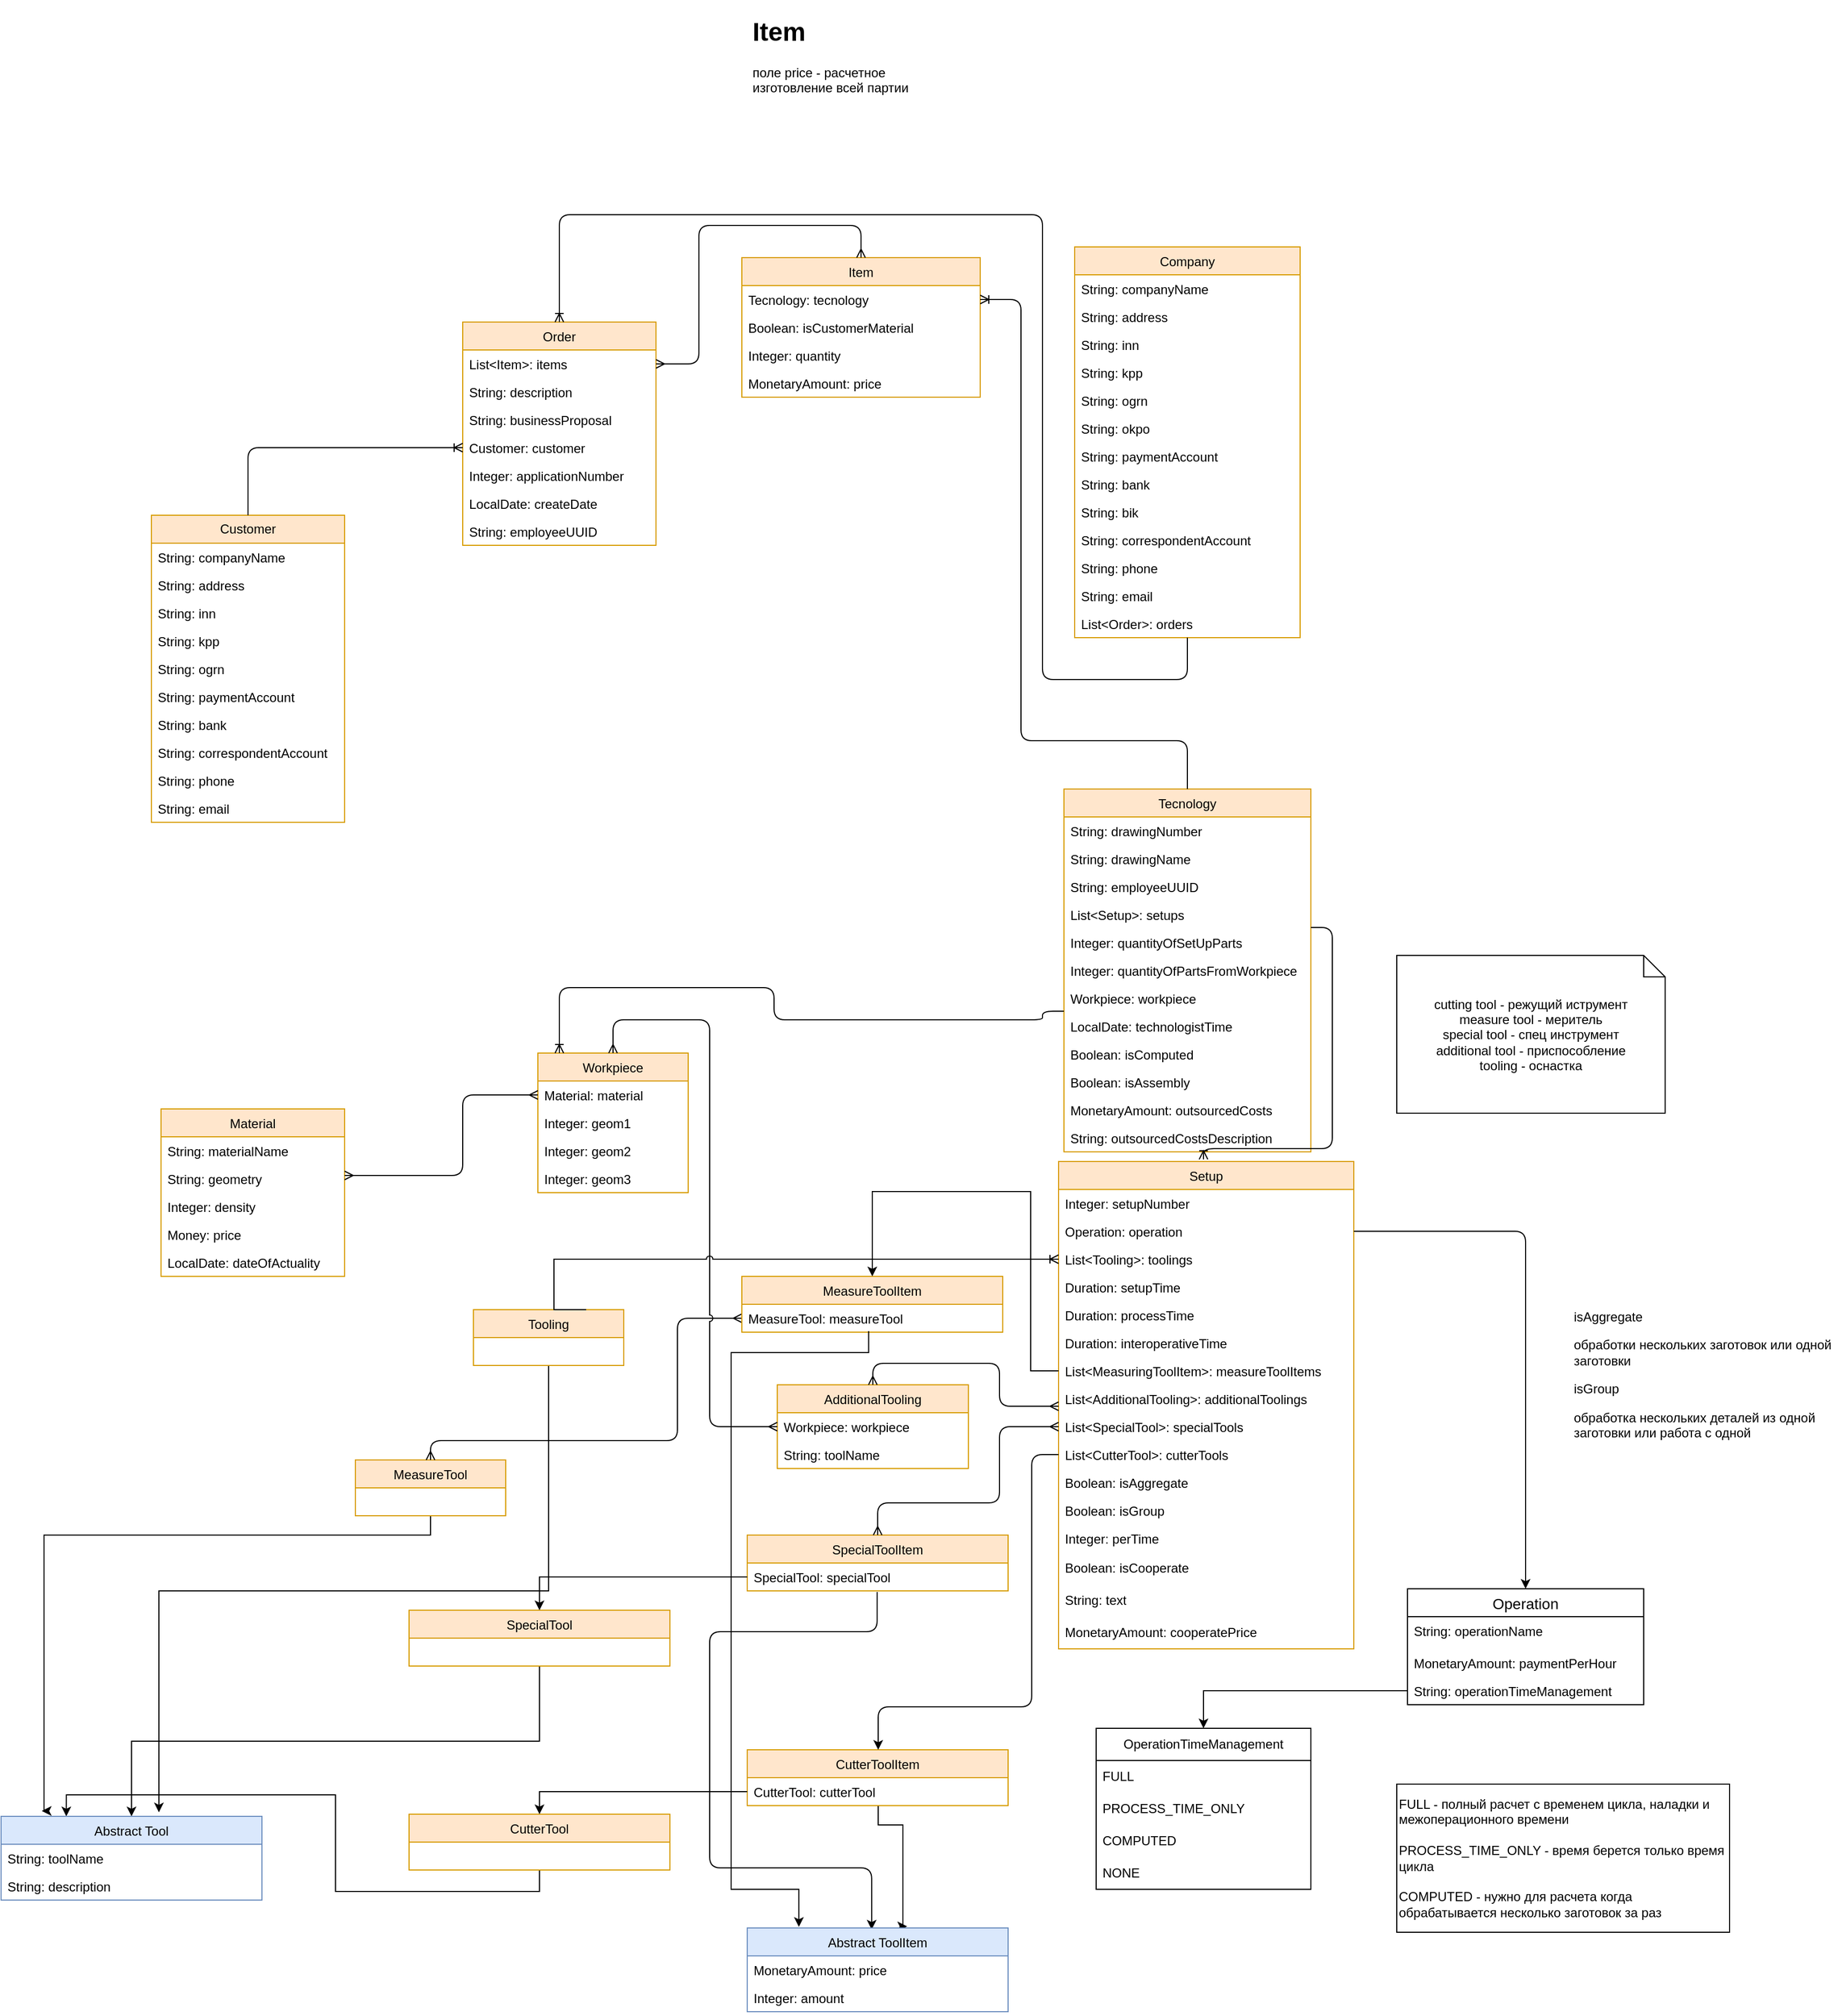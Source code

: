 <mxfile version="21.3.7" type="device">
  <diagram id="e2vLwhPOneZPLbPI2sQy" name="Page-1">
    <mxGraphModel dx="2192" dy="2253" grid="1" gridSize="10" guides="1" tooltips="1" connect="1" arrows="1" fold="1" page="1" pageScale="1" pageWidth="1169" pageHeight="1654" math="0" shadow="0">
      <root>
        <mxCell id="0" />
        <mxCell id="1" parent="0" />
        <mxCell id="n8ERuoMz0wGaSnpFPKBe-1" value="Order" style="swimlane;fontStyle=0;childLayout=stackLayout;horizontal=1;startSize=26;fillColor=#ffe6cc;horizontalStack=0;resizeParent=1;resizeParentMax=0;resizeLast=0;collapsible=1;marginBottom=0;swimlaneLine=1;strokeColor=#d79b00;" parent="1" vertex="1">
          <mxGeometry x="40" y="80" width="180" height="208" as="geometry">
            <mxRectangle x="100" y="100" width="60" height="26" as="alternateBounds" />
          </mxGeometry>
        </mxCell>
        <mxCell id="n8ERuoMz0wGaSnpFPKBe-2" value="List&lt;Item&gt;: items" style="text;strokeColor=none;fillColor=none;align=left;verticalAlign=top;spacingLeft=4;spacingRight=4;overflow=hidden;rotatable=0;points=[[0,0.5],[1,0.5]];portConstraint=eastwest;" parent="n8ERuoMz0wGaSnpFPKBe-1" vertex="1">
          <mxGeometry y="26" width="180" height="26" as="geometry" />
        </mxCell>
        <mxCell id="n8ERuoMz0wGaSnpFPKBe-3" value="String: description" style="text;strokeColor=none;fillColor=none;align=left;verticalAlign=top;spacingLeft=4;spacingRight=4;overflow=hidden;rotatable=0;points=[[0,0.5],[1,0.5]];portConstraint=eastwest;" parent="n8ERuoMz0wGaSnpFPKBe-1" vertex="1">
          <mxGeometry y="52" width="180" height="26" as="geometry" />
        </mxCell>
        <mxCell id="n8ERuoMz0wGaSnpFPKBe-4" value="String: businessProposal" style="text;strokeColor=none;fillColor=none;align=left;verticalAlign=top;spacingLeft=4;spacingRight=4;overflow=hidden;rotatable=0;points=[[0,0.5],[1,0.5]];portConstraint=eastwest;fontColor=#000000;" parent="n8ERuoMz0wGaSnpFPKBe-1" vertex="1">
          <mxGeometry y="78" width="180" height="26" as="geometry" />
        </mxCell>
        <mxCell id="n8ERuoMz0wGaSnpFPKBe-5" value="Customer: customer" style="text;strokeColor=none;fillColor=none;align=left;verticalAlign=top;spacingLeft=4;spacingRight=4;overflow=hidden;rotatable=0;points=[[0,0.5],[1,0.5]];portConstraint=eastwest;fontColor=#000000;" parent="n8ERuoMz0wGaSnpFPKBe-1" vertex="1">
          <mxGeometry y="104" width="180" height="26" as="geometry" />
        </mxCell>
        <mxCell id="n8ERuoMz0wGaSnpFPKBe-11" value="Integer: applicationNumber" style="text;strokeColor=none;fillColor=none;align=left;verticalAlign=top;spacingLeft=4;spacingRight=4;overflow=hidden;rotatable=0;points=[[0,0.5],[1,0.5]];portConstraint=eastwest;fontColor=#000000;" parent="n8ERuoMz0wGaSnpFPKBe-1" vertex="1">
          <mxGeometry y="130" width="180" height="26" as="geometry" />
        </mxCell>
        <mxCell id="qYJSlX8io_cMQXO1sd_D-31" value="LocalDate: createDate" style="text;strokeColor=none;fillColor=none;align=left;verticalAlign=top;spacingLeft=4;spacingRight=4;overflow=hidden;rotatable=0;points=[[0,0.5],[1,0.5]];portConstraint=eastwest;fontColor=#000000;" parent="n8ERuoMz0wGaSnpFPKBe-1" vertex="1">
          <mxGeometry y="156" width="180" height="26" as="geometry" />
        </mxCell>
        <mxCell id="Qwl9Rl1eCYx9EYwhhPpN-28" value="String: employeeUUID" style="text;strokeColor=none;fillColor=none;align=left;verticalAlign=top;spacingLeft=4;spacingRight=4;overflow=hidden;rotatable=0;points=[[0,0.5],[1,0.5]];portConstraint=eastwest;fontColor=#000000;" parent="n8ERuoMz0wGaSnpFPKBe-1" vertex="1">
          <mxGeometry y="182" width="180" height="26" as="geometry" />
        </mxCell>
        <mxCell id="n8ERuoMz0wGaSnpFPKBe-6" value="Item" style="swimlane;fontStyle=0;childLayout=stackLayout;horizontal=1;startSize=26;fillColor=#ffe6cc;horizontalStack=0;resizeParent=1;resizeParentMax=0;resizeLast=0;collapsible=1;marginBottom=0;direction=east;strokeColor=#d79b00;" parent="1" vertex="1">
          <mxGeometry x="300" y="20" width="222" height="130" as="geometry" />
        </mxCell>
        <mxCell id="n8ERuoMz0wGaSnpFPKBe-19" value="Tecnology: tecnology" style="text;strokeColor=none;fillColor=none;align=left;verticalAlign=top;spacingLeft=4;spacingRight=4;overflow=hidden;rotatable=0;points=[[0,0.5],[1,0.5]];portConstraint=eastwest;" parent="n8ERuoMz0wGaSnpFPKBe-6" vertex="1">
          <mxGeometry y="26" width="222" height="26" as="geometry" />
        </mxCell>
        <mxCell id="qYJSlX8io_cMQXO1sd_D-25" value="Boolean: isCustomerMaterial" style="text;strokeColor=none;fillColor=none;align=left;verticalAlign=top;spacingLeft=4;spacingRight=4;overflow=hidden;rotatable=0;points=[[0,0.5],[1,0.5]];portConstraint=eastwest;" parent="n8ERuoMz0wGaSnpFPKBe-6" vertex="1">
          <mxGeometry y="52" width="222" height="26" as="geometry" />
        </mxCell>
        <mxCell id="qYJSlX8io_cMQXO1sd_D-28" value="Integer: quantity" style="text;strokeColor=none;fillColor=none;align=left;verticalAlign=top;spacingLeft=4;spacingRight=4;overflow=hidden;rotatable=0;points=[[0,0.5],[1,0.5]];portConstraint=eastwest;" parent="n8ERuoMz0wGaSnpFPKBe-6" vertex="1">
          <mxGeometry y="78" width="222" height="26" as="geometry" />
        </mxCell>
        <mxCell id="A2TqOeIvu-ZldnTZLAqu-1" value="MonetaryAmount: price" style="text;strokeColor=none;fillColor=none;align=left;verticalAlign=top;spacingLeft=4;spacingRight=4;overflow=hidden;rotatable=0;points=[[0,0.5],[1,0.5]];portConstraint=eastwest;" parent="n8ERuoMz0wGaSnpFPKBe-6" vertex="1">
          <mxGeometry y="104" width="222" height="26" as="geometry" />
        </mxCell>
        <mxCell id="qYJSlX8io_cMQXO1sd_D-9" value="" style="edgeStyle=orthogonalEdgeStyle;fontSize=12;html=1;endArrow=ERmany;startArrow=ERmany;exitX=1;exitY=0.5;exitDx=0;exitDy=0;" parent="1" source="n8ERuoMz0wGaSnpFPKBe-2" target="n8ERuoMz0wGaSnpFPKBe-6" edge="1">
          <mxGeometry width="100" height="100" relative="1" as="geometry">
            <mxPoint x="310" y="280" as="sourcePoint" />
            <mxPoint x="200" y="520" as="targetPoint" />
            <Array as="points">
              <mxPoint x="260" y="119" />
              <mxPoint x="260" y="-10" />
              <mxPoint x="411" y="-10" />
            </Array>
          </mxGeometry>
        </mxCell>
        <mxCell id="qYJSlX8io_cMQXO1sd_D-10" value="Tecnology" style="swimlane;fontStyle=0;childLayout=stackLayout;horizontal=1;startSize=26;fillColor=#ffe6cc;horizontalStack=0;resizeParent=1;resizeParentMax=0;resizeLast=0;collapsible=1;marginBottom=0;fontSize=12;glass=0;comic=0;strokeColor=#d79b00;" parent="1" vertex="1">
          <mxGeometry x="600" y="515" width="230" height="338" as="geometry" />
        </mxCell>
        <mxCell id="qYJSlX8io_cMQXO1sd_D-14" value="String: drawingNumber" style="text;strokeColor=none;fillColor=none;align=left;verticalAlign=top;spacingLeft=4;spacingRight=4;overflow=hidden;rotatable=0;points=[[0,0.5],[1,0.5]];portConstraint=eastwest;" parent="qYJSlX8io_cMQXO1sd_D-10" vertex="1">
          <mxGeometry y="26" width="230" height="26" as="geometry" />
        </mxCell>
        <mxCell id="qYJSlX8io_cMQXO1sd_D-15" value="String: drawingName" style="text;strokeColor=none;fillColor=none;align=left;verticalAlign=top;spacingLeft=4;spacingRight=4;overflow=hidden;rotatable=0;points=[[0,0.5],[1,0.5]];portConstraint=eastwest;" parent="qYJSlX8io_cMQXO1sd_D-10" vertex="1">
          <mxGeometry y="52" width="230" height="26" as="geometry" />
        </mxCell>
        <mxCell id="qYJSlX8io_cMQXO1sd_D-24" value="String: employeeUUID" style="text;strokeColor=none;fillColor=none;align=left;verticalAlign=top;spacingLeft=4;spacingRight=4;overflow=hidden;rotatable=0;points=[[0,0.5],[1,0.5]];portConstraint=eastwest;" parent="qYJSlX8io_cMQXO1sd_D-10" vertex="1">
          <mxGeometry y="78" width="230" height="26" as="geometry" />
        </mxCell>
        <mxCell id="qYJSlX8io_cMQXO1sd_D-21" value="List&lt;Setup&gt;: setups" style="text;strokeColor=none;fillColor=none;align=left;verticalAlign=top;spacingLeft=4;spacingRight=4;overflow=hidden;rotatable=0;points=[[0,0.5],[1,0.5]];portConstraint=eastwest;" parent="qYJSlX8io_cMQXO1sd_D-10" vertex="1">
          <mxGeometry y="104" width="230" height="26" as="geometry" />
        </mxCell>
        <mxCell id="qYJSlX8io_cMQXO1sd_D-19" value="Integer: quantityOfSetUpParts" style="text;strokeColor=none;fillColor=none;align=left;verticalAlign=top;spacingLeft=4;spacingRight=4;overflow=hidden;rotatable=0;points=[[0,0.5],[1,0.5]];portConstraint=eastwest;" parent="qYJSlX8io_cMQXO1sd_D-10" vertex="1">
          <mxGeometry y="130" width="230" height="26" as="geometry" />
        </mxCell>
        <mxCell id="qYJSlX8io_cMQXO1sd_D-18" value="Integer: quantityOfPartsFromWorkpiece" style="text;strokeColor=none;fillColor=none;align=left;verticalAlign=top;spacingLeft=4;spacingRight=4;overflow=hidden;rotatable=0;points=[[0,0.5],[1,0.5]];portConstraint=eastwest;" parent="qYJSlX8io_cMQXO1sd_D-10" vertex="1">
          <mxGeometry y="156" width="230" height="26" as="geometry" />
        </mxCell>
        <mxCell id="qYJSlX8io_cMQXO1sd_D-17" value="Workpiece: workpiece" style="text;strokeColor=none;fillColor=none;align=left;verticalAlign=top;spacingLeft=4;spacingRight=4;overflow=hidden;rotatable=0;points=[[0,0.5],[1,0.5]];portConstraint=eastwest;" parent="qYJSlX8io_cMQXO1sd_D-10" vertex="1">
          <mxGeometry y="182" width="230" height="26" as="geometry" />
        </mxCell>
        <mxCell id="qYJSlX8io_cMQXO1sd_D-33" value="LocalDate: technologistTime" style="text;strokeColor=none;fillColor=none;align=left;verticalAlign=top;spacingLeft=4;spacingRight=4;overflow=hidden;rotatable=0;points=[[0,0.5],[1,0.5]];portConstraint=eastwest;" parent="qYJSlX8io_cMQXO1sd_D-10" vertex="1">
          <mxGeometry y="208" width="230" height="26" as="geometry" />
        </mxCell>
        <mxCell id="qWoinmzPVpNmCgeFVtjN-1" value="Boolean: isComputed" style="text;strokeColor=none;fillColor=none;align=left;verticalAlign=top;spacingLeft=4;spacingRight=4;overflow=hidden;rotatable=0;points=[[0,0.5],[1,0.5]];portConstraint=eastwest;" parent="qYJSlX8io_cMQXO1sd_D-10" vertex="1">
          <mxGeometry y="234" width="230" height="26" as="geometry" />
        </mxCell>
        <mxCell id="FjufhIgWww8iVp_hqp3o-1" value="Boolean: isAssembly" style="text;strokeColor=none;fillColor=none;align=left;verticalAlign=top;spacingLeft=4;spacingRight=4;overflow=hidden;rotatable=0;points=[[0,0.5],[1,0.5]];portConstraint=eastwest;" parent="qYJSlX8io_cMQXO1sd_D-10" vertex="1">
          <mxGeometry y="260" width="230" height="26" as="geometry" />
        </mxCell>
        <mxCell id="wtHDnz44RwGC-yXAUGhy-4" value="MonetaryAmount: outsourcedCosts" style="text;strokeColor=none;fillColor=none;align=left;verticalAlign=top;spacingLeft=4;spacingRight=4;overflow=hidden;rotatable=0;points=[[0,0.5],[1,0.5]];portConstraint=eastwest;" parent="qYJSlX8io_cMQXO1sd_D-10" vertex="1">
          <mxGeometry y="286" width="230" height="26" as="geometry" />
        </mxCell>
        <mxCell id="wtHDnz44RwGC-yXAUGhy-5" value="String: outsourcedCostsDescription" style="text;strokeColor=none;fillColor=none;align=left;verticalAlign=top;spacingLeft=4;spacingRight=4;overflow=hidden;rotatable=0;points=[[0,0.5],[1,0.5]];portConstraint=eastwest;" parent="qYJSlX8io_cMQXO1sd_D-10" vertex="1">
          <mxGeometry y="312" width="230" height="26" as="geometry" />
        </mxCell>
        <mxCell id="qYJSlX8io_cMQXO1sd_D-26" value="" style="edgeStyle=orthogonalEdgeStyle;fontSize=12;html=1;endArrow=ERoneToMany;jumpStyle=arc;exitX=0.5;exitY=0;exitDx=0;exitDy=0;" parent="1" source="qYJSlX8io_cMQXO1sd_D-10" target="n8ERuoMz0wGaSnpFPKBe-19" edge="1">
          <mxGeometry width="100" height="100" relative="1" as="geometry">
            <mxPoint x="590" y="100" as="sourcePoint" />
            <mxPoint x="550" y="280" as="targetPoint" />
            <Array as="points">
              <mxPoint x="715" y="470" />
              <mxPoint x="560" y="470" />
              <mxPoint x="560" y="59" />
            </Array>
          </mxGeometry>
        </mxCell>
        <mxCell id="qYJSlX8io_cMQXO1sd_D-38" value="Material" style="swimlane;fontStyle=0;childLayout=stackLayout;horizontal=1;startSize=26;fillColor=#ffe6cc;horizontalStack=0;resizeParent=1;resizeParentMax=0;resizeLast=0;collapsible=1;marginBottom=0;fontSize=12;strokeColor=#d79b00;" parent="1" vertex="1">
          <mxGeometry x="-241" y="813" width="171" height="156" as="geometry" />
        </mxCell>
        <mxCell id="qYJSlX8io_cMQXO1sd_D-39" value="String: materialName" style="text;strokeColor=none;fillColor=none;align=left;verticalAlign=top;spacingLeft=4;spacingRight=4;overflow=hidden;rotatable=0;points=[[0,0.5],[1,0.5]];portConstraint=eastwest;" parent="qYJSlX8io_cMQXO1sd_D-38" vertex="1">
          <mxGeometry y="26" width="171" height="26" as="geometry" />
        </mxCell>
        <mxCell id="A2TqOeIvu-ZldnTZLAqu-5" value="String: geometry" style="text;strokeColor=none;fillColor=none;align=left;verticalAlign=top;spacingLeft=4;spacingRight=4;overflow=hidden;rotatable=0;points=[[0,0.5],[1,0.5]];portConstraint=eastwest;" parent="qYJSlX8io_cMQXO1sd_D-38" vertex="1">
          <mxGeometry y="52" width="171" height="26" as="geometry" />
        </mxCell>
        <mxCell id="qYJSlX8io_cMQXO1sd_D-40" value="Integer: density" style="text;strokeColor=none;fillColor=none;align=left;verticalAlign=top;spacingLeft=4;spacingRight=4;overflow=hidden;rotatable=0;points=[[0,0.5],[1,0.5]];portConstraint=eastwest;" parent="qYJSlX8io_cMQXO1sd_D-38" vertex="1">
          <mxGeometry y="78" width="171" height="26" as="geometry" />
        </mxCell>
        <mxCell id="qYJSlX8io_cMQXO1sd_D-41" value="Money: price" style="text;strokeColor=none;fillColor=none;align=left;verticalAlign=top;spacingLeft=4;spacingRight=4;overflow=hidden;rotatable=0;points=[[0,0.5],[1,0.5]];portConstraint=eastwest;" parent="qYJSlX8io_cMQXO1sd_D-38" vertex="1">
          <mxGeometry y="104" width="171" height="26" as="geometry" />
        </mxCell>
        <mxCell id="qYJSlX8io_cMQXO1sd_D-43" value="LocalDate: dateOfActuality" style="text;strokeColor=none;fillColor=none;align=left;verticalAlign=top;spacingLeft=4;spacingRight=4;overflow=hidden;rotatable=0;points=[[0,0.5],[1,0.5]];portConstraint=eastwest;" parent="qYJSlX8io_cMQXO1sd_D-38" vertex="1">
          <mxGeometry y="130" width="171" height="26" as="geometry" />
        </mxCell>
        <mxCell id="qYJSlX8io_cMQXO1sd_D-63" value="Company" style="swimlane;fontStyle=0;childLayout=stackLayout;horizontal=1;startSize=26;fillColor=#ffe6cc;horizontalStack=0;resizeParent=1;resizeParentMax=0;resizeLast=0;collapsible=1;marginBottom=0;fontSize=12;strokeColor=#d79b00;" parent="1" vertex="1">
          <mxGeometry x="610" y="10" width="210" height="364" as="geometry" />
        </mxCell>
        <mxCell id="qYJSlX8io_cMQXO1sd_D-64" value="String: companyName" style="text;strokeColor=none;fillColor=none;align=left;verticalAlign=top;spacingLeft=4;spacingRight=4;overflow=hidden;rotatable=0;points=[[0,0.5],[1,0.5]];portConstraint=eastwest;" parent="qYJSlX8io_cMQXO1sd_D-63" vertex="1">
          <mxGeometry y="26" width="210" height="26" as="geometry" />
        </mxCell>
        <mxCell id="qYJSlX8io_cMQXO1sd_D-65" value="String: address" style="text;strokeColor=none;fillColor=none;align=left;verticalAlign=top;spacingLeft=4;spacingRight=4;overflow=hidden;rotatable=0;points=[[0,0.5],[1,0.5]];portConstraint=eastwest;" parent="qYJSlX8io_cMQXO1sd_D-63" vertex="1">
          <mxGeometry y="52" width="210" height="26" as="geometry" />
        </mxCell>
        <mxCell id="qYJSlX8io_cMQXO1sd_D-66" value="String: inn" style="text;strokeColor=none;fillColor=none;align=left;verticalAlign=top;spacingLeft=4;spacingRight=4;overflow=hidden;rotatable=0;points=[[0,0.5],[1,0.5]];portConstraint=eastwest;" parent="qYJSlX8io_cMQXO1sd_D-63" vertex="1">
          <mxGeometry y="78" width="210" height="26" as="geometry" />
        </mxCell>
        <mxCell id="qYJSlX8io_cMQXO1sd_D-67" value="String: kpp" style="text;strokeColor=none;fillColor=none;align=left;verticalAlign=top;spacingLeft=4;spacingRight=4;overflow=hidden;rotatable=0;points=[[0,0.5],[1,0.5]];portConstraint=eastwest;" parent="qYJSlX8io_cMQXO1sd_D-63" vertex="1">
          <mxGeometry y="104" width="210" height="26" as="geometry" />
        </mxCell>
        <mxCell id="qYJSlX8io_cMQXO1sd_D-68" value="String: ogrn" style="text;strokeColor=none;fillColor=none;align=left;verticalAlign=top;spacingLeft=4;spacingRight=4;overflow=hidden;rotatable=0;points=[[0,0.5],[1,0.5]];portConstraint=eastwest;" parent="qYJSlX8io_cMQXO1sd_D-63" vertex="1">
          <mxGeometry y="130" width="210" height="26" as="geometry" />
        </mxCell>
        <mxCell id="qYJSlX8io_cMQXO1sd_D-69" value="String: okpo" style="text;strokeColor=none;fillColor=none;align=left;verticalAlign=top;spacingLeft=4;spacingRight=4;overflow=hidden;rotatable=0;points=[[0,0.5],[1,0.5]];portConstraint=eastwest;" parent="qYJSlX8io_cMQXO1sd_D-63" vertex="1">
          <mxGeometry y="156" width="210" height="26" as="geometry" />
        </mxCell>
        <mxCell id="qYJSlX8io_cMQXO1sd_D-70" value="String: paymentAccount" style="text;strokeColor=none;fillColor=none;align=left;verticalAlign=top;spacingLeft=4;spacingRight=4;overflow=hidden;rotatable=0;points=[[0,0.5],[1,0.5]];portConstraint=eastwest;" parent="qYJSlX8io_cMQXO1sd_D-63" vertex="1">
          <mxGeometry y="182" width="210" height="26" as="geometry" />
        </mxCell>
        <mxCell id="qYJSlX8io_cMQXO1sd_D-71" value="String: bank" style="text;strokeColor=none;fillColor=none;align=left;verticalAlign=top;spacingLeft=4;spacingRight=4;overflow=hidden;rotatable=0;points=[[0,0.5],[1,0.5]];portConstraint=eastwest;" parent="qYJSlX8io_cMQXO1sd_D-63" vertex="1">
          <mxGeometry y="208" width="210" height="26" as="geometry" />
        </mxCell>
        <mxCell id="qYJSlX8io_cMQXO1sd_D-72" value="String: bik" style="text;strokeColor=none;fillColor=none;align=left;verticalAlign=top;spacingLeft=4;spacingRight=4;overflow=hidden;rotatable=0;points=[[0,0.5],[1,0.5]];portConstraint=eastwest;" parent="qYJSlX8io_cMQXO1sd_D-63" vertex="1">
          <mxGeometry y="234" width="210" height="26" as="geometry" />
        </mxCell>
        <mxCell id="qYJSlX8io_cMQXO1sd_D-73" value="String: correspondentAccount" style="text;strokeColor=none;fillColor=none;align=left;verticalAlign=top;spacingLeft=4;spacingRight=4;overflow=hidden;rotatable=0;points=[[0,0.5],[1,0.5]];portConstraint=eastwest;" parent="qYJSlX8io_cMQXO1sd_D-63" vertex="1">
          <mxGeometry y="260" width="210" height="26" as="geometry" />
        </mxCell>
        <mxCell id="qYJSlX8io_cMQXO1sd_D-74" value="String: phone" style="text;strokeColor=none;fillColor=none;align=left;verticalAlign=top;spacingLeft=4;spacingRight=4;overflow=hidden;rotatable=0;points=[[0,0.5],[1,0.5]];portConstraint=eastwest;" parent="qYJSlX8io_cMQXO1sd_D-63" vertex="1">
          <mxGeometry y="286" width="210" height="26" as="geometry" />
        </mxCell>
        <mxCell id="qYJSlX8io_cMQXO1sd_D-82" value="String: email" style="text;strokeColor=none;fillColor=none;align=left;verticalAlign=top;spacingLeft=4;spacingRight=4;overflow=hidden;rotatable=0;points=[[0,0.5],[1,0.5]];portConstraint=eastwest;" parent="qYJSlX8io_cMQXO1sd_D-63" vertex="1">
          <mxGeometry y="312" width="210" height="26" as="geometry" />
        </mxCell>
        <mxCell id="qYJSlX8io_cMQXO1sd_D-138" value="List&lt;Order&gt;: orders" style="text;strokeColor=none;fillColor=none;align=left;verticalAlign=top;spacingLeft=4;spacingRight=4;overflow=hidden;rotatable=0;points=[[0,0.5],[1,0.5]];portConstraint=eastwest;" parent="qYJSlX8io_cMQXO1sd_D-63" vertex="1">
          <mxGeometry y="338" width="210" height="26" as="geometry" />
        </mxCell>
        <mxCell id="BOuqgZr_z7fS6o_7KTZy-50" style="edgeStyle=orthogonalEdgeStyle;rounded=0;orthogonalLoop=1;jettySize=auto;html=1;exitX=0.5;exitY=1;exitDx=0;exitDy=0;entryX=0.156;entryY=-0.064;entryDx=0;entryDy=0;entryPerimeter=0;" parent="1" source="qYJSlX8io_cMQXO1sd_D-90" target="BOuqgZr_z7fS6o_7KTZy-43" edge="1">
          <mxGeometry relative="1" as="geometry">
            <Array as="points">
              <mxPoint x="10" y="1210" />
              <mxPoint x="-350" y="1210" />
              <mxPoint x="-350" y="1467" />
            </Array>
            <mxPoint x="-350" y="1460" as="targetPoint" />
          </mxGeometry>
        </mxCell>
        <mxCell id="qYJSlX8io_cMQXO1sd_D-90" value="MeasureTool" style="swimlane;fontStyle=0;childLayout=stackLayout;horizontal=1;startSize=26;fillColor=#ffe6cc;horizontalStack=0;resizeParent=1;resizeParentMax=0;resizeLast=0;collapsible=1;marginBottom=0;fontSize=12;strokeColor=#d79b00;" parent="1" vertex="1">
          <mxGeometry x="-60" y="1140" width="140" height="52" as="geometry" />
        </mxCell>
        <mxCell id="qYJSlX8io_cMQXO1sd_D-94" value="" style="edgeStyle=orthogonalEdgeStyle;fontSize=12;html=1;endArrow=ERmany;startArrow=ERmany;shadow=0;strokeColor=#000000;exitX=0;exitY=0.5;exitDx=0;exitDy=0;" parent="1" source="coReMkkjIKxA5VjJ0p5c-2" target="qYJSlX8io_cMQXO1sd_D-90" edge="1">
          <mxGeometry width="100" height="100" relative="1" as="geometry">
            <mxPoint x="220" y="930" as="sourcePoint" />
            <mxPoint x="160" y="1010" as="targetPoint" />
            <Array as="points">
              <mxPoint x="240" y="1008" />
              <mxPoint x="240" y="1122" />
              <mxPoint x="10" y="1122" />
            </Array>
          </mxGeometry>
        </mxCell>
        <mxCell id="qYJSlX8io_cMQXO1sd_D-103" value="Workpiece" style="swimlane;fontStyle=0;childLayout=stackLayout;horizontal=1;startSize=26;fillColor=#ffe6cc;horizontalStack=0;resizeParent=1;resizeParentMax=0;resizeLast=0;collapsible=1;marginBottom=0;fontSize=12;strokeColor=#d79b00;" parent="1" vertex="1">
          <mxGeometry x="110" y="761" width="140" height="130" as="geometry" />
        </mxCell>
        <mxCell id="qYJSlX8io_cMQXO1sd_D-104" value="Material: material" style="text;strokeColor=none;fillColor=none;align=left;verticalAlign=top;spacingLeft=4;spacingRight=4;overflow=hidden;rotatable=0;points=[[0,0.5],[1,0.5]];portConstraint=eastwest;" parent="qYJSlX8io_cMQXO1sd_D-103" vertex="1">
          <mxGeometry y="26" width="140" height="26" as="geometry" />
        </mxCell>
        <mxCell id="qYJSlX8io_cMQXO1sd_D-106" value="Integer: geom1" style="text;strokeColor=none;fillColor=none;align=left;verticalAlign=top;spacingLeft=4;spacingRight=4;overflow=hidden;rotatable=0;points=[[0,0.5],[1,0.5]];portConstraint=eastwest;" parent="qYJSlX8io_cMQXO1sd_D-103" vertex="1">
          <mxGeometry y="52" width="140" height="26" as="geometry" />
        </mxCell>
        <mxCell id="qYJSlX8io_cMQXO1sd_D-110" value="Integer: geom2&#xa;" style="text;strokeColor=none;fillColor=none;align=left;verticalAlign=top;spacingLeft=4;spacingRight=4;overflow=hidden;rotatable=0;points=[[0,0.5],[1,0.5]];portConstraint=eastwest;" parent="qYJSlX8io_cMQXO1sd_D-103" vertex="1">
          <mxGeometry y="78" width="140" height="26" as="geometry" />
        </mxCell>
        <mxCell id="qYJSlX8io_cMQXO1sd_D-111" value="Integer: geom3" style="text;strokeColor=none;fillColor=none;align=left;verticalAlign=top;spacingLeft=4;spacingRight=4;overflow=hidden;rotatable=0;points=[[0,0.5],[1,0.5]];portConstraint=eastwest;" parent="qYJSlX8io_cMQXO1sd_D-103" vertex="1">
          <mxGeometry y="104" width="140" height="26" as="geometry" />
        </mxCell>
        <mxCell id="qYJSlX8io_cMQXO1sd_D-107" value="" style="edgeStyle=orthogonalEdgeStyle;fontSize=12;html=1;endArrow=ERmany;startArrow=ERmany;shadow=0;strokeColor=#000000;jumpStyle=arc;" parent="1" source="qYJSlX8io_cMQXO1sd_D-104" target="qYJSlX8io_cMQXO1sd_D-38" edge="1">
          <mxGeometry width="100" height="100" relative="1" as="geometry">
            <mxPoint x="220" y="840" as="sourcePoint" />
            <mxPoint x="320" y="740" as="targetPoint" />
            <Array as="points">
              <mxPoint x="40" y="800" />
              <mxPoint x="40" y="875" />
            </Array>
          </mxGeometry>
        </mxCell>
        <mxCell id="qYJSlX8io_cMQXO1sd_D-112" value="Setup" style="swimlane;fontStyle=0;childLayout=stackLayout;horizontal=1;startSize=26;fillColor=#ffe6cc;horizontalStack=0;resizeParent=1;resizeParentMax=0;resizeLast=0;collapsible=1;marginBottom=0;fontSize=12;strokeColor=#d79b00;" parent="1" vertex="1">
          <mxGeometry x="595" y="862" width="275" height="454" as="geometry" />
        </mxCell>
        <mxCell id="qYJSlX8io_cMQXO1sd_D-120" value="Integer: setupNumber" style="text;strokeColor=none;fillColor=none;align=left;verticalAlign=top;spacingLeft=4;spacingRight=4;overflow=hidden;rotatable=0;points=[[0,0.5],[1,0.5]];portConstraint=eastwest;glass=0;" parent="qYJSlX8io_cMQXO1sd_D-112" vertex="1">
          <mxGeometry y="26" width="275" height="26" as="geometry" />
        </mxCell>
        <mxCell id="A2TqOeIvu-ZldnTZLAqu-18" value="Operation: operation" style="text;strokeColor=none;fillColor=none;align=left;verticalAlign=top;spacingLeft=4;spacingRight=4;overflow=hidden;rotatable=0;points=[[0,0.5],[1,0.5]];portConstraint=eastwest;" parent="qYJSlX8io_cMQXO1sd_D-112" vertex="1">
          <mxGeometry y="52" width="275" height="26" as="geometry" />
        </mxCell>
        <mxCell id="qYJSlX8io_cMQXO1sd_D-114" value="List&lt;Tooling&gt;: toolings" style="text;strokeColor=none;fillColor=none;align=left;verticalAlign=top;spacingLeft=4;spacingRight=4;overflow=hidden;rotatable=0;points=[[0,0.5],[1,0.5]];portConstraint=eastwest;" parent="qYJSlX8io_cMQXO1sd_D-112" vertex="1">
          <mxGeometry y="78" width="275" height="26" as="geometry" />
        </mxCell>
        <mxCell id="qYJSlX8io_cMQXO1sd_D-115" value="Duration: setupTime" style="text;strokeColor=none;fillColor=none;align=left;verticalAlign=top;spacingLeft=4;spacingRight=4;overflow=hidden;rotatable=0;points=[[0,0.5],[1,0.5]];portConstraint=eastwest;" parent="qYJSlX8io_cMQXO1sd_D-112" vertex="1">
          <mxGeometry y="104" width="275" height="26" as="geometry" />
        </mxCell>
        <mxCell id="qYJSlX8io_cMQXO1sd_D-117" value="Duration: processTime" style="text;strokeColor=none;fillColor=none;align=left;verticalAlign=top;spacingLeft=4;spacingRight=4;overflow=hidden;rotatable=0;points=[[0,0.5],[1,0.5]];portConstraint=eastwest;" parent="qYJSlX8io_cMQXO1sd_D-112" vertex="1">
          <mxGeometry y="130" width="275" height="26" as="geometry" />
        </mxCell>
        <mxCell id="qYJSlX8io_cMQXO1sd_D-118" value="Duration: interoperativeTime" style="text;strokeColor=none;fillColor=none;align=left;verticalAlign=top;spacingLeft=4;spacingRight=4;overflow=hidden;rotatable=0;points=[[0,0.5],[1,0.5]];portConstraint=eastwest;" parent="qYJSlX8io_cMQXO1sd_D-112" vertex="1">
          <mxGeometry y="156" width="275" height="26" as="geometry" />
        </mxCell>
        <mxCell id="qYJSlX8io_cMQXO1sd_D-22" value="List&lt;MeasuringToolItem&gt;: measureToolItems" style="text;strokeColor=none;fillColor=none;align=left;verticalAlign=top;spacingLeft=4;spacingRight=4;overflow=hidden;rotatable=0;points=[[0,0.5],[1,0.5]];portConstraint=eastwest;glass=0;" parent="qYJSlX8io_cMQXO1sd_D-112" vertex="1">
          <mxGeometry y="182" width="275" height="26" as="geometry" />
        </mxCell>
        <mxCell id="qYJSlX8io_cMQXO1sd_D-121" value="List&lt;AdditionalTooling&gt;: additionalToolings" style="text;strokeColor=none;fillColor=none;align=left;verticalAlign=top;spacingLeft=4;spacingRight=4;overflow=hidden;rotatable=0;points=[[0,0.5],[1,0.5]];portConstraint=eastwest;" parent="qYJSlX8io_cMQXO1sd_D-112" vertex="1">
          <mxGeometry y="208" width="275" height="26" as="geometry" />
        </mxCell>
        <mxCell id="qYJSlX8io_cMQXO1sd_D-122" value="List&lt;SpecialTool&gt;: specialTools" style="text;strokeColor=none;fillColor=none;align=left;verticalAlign=top;spacingLeft=4;spacingRight=4;overflow=hidden;rotatable=0;points=[[0,0.5],[1,0.5]];portConstraint=eastwest;" parent="qYJSlX8io_cMQXO1sd_D-112" vertex="1">
          <mxGeometry y="234" width="275" height="26" as="geometry" />
        </mxCell>
        <mxCell id="BOuqgZr_z7fS6o_7KTZy-26" value="List&lt;CutterTool&gt;: cutterTools" style="text;strokeColor=none;fillColor=none;align=left;verticalAlign=top;spacingLeft=4;spacingRight=4;overflow=hidden;rotatable=0;points=[[0,0.5],[1,0.5]];portConstraint=eastwest;" parent="qYJSlX8io_cMQXO1sd_D-112" vertex="1">
          <mxGeometry y="260" width="275" height="26" as="geometry" />
        </mxCell>
        <mxCell id="BOuqgZr_z7fS6o_7KTZy-7" value="Boolean: isAggregate" style="text;strokeColor=none;fillColor=none;align=left;verticalAlign=top;spacingLeft=4;spacingRight=4;overflow=hidden;rotatable=0;points=[[0,0.5],[1,0.5]];portConstraint=eastwest;" parent="qYJSlX8io_cMQXO1sd_D-112" vertex="1">
          <mxGeometry y="286" width="275" height="26" as="geometry" />
        </mxCell>
        <mxCell id="coReMkkjIKxA5VjJ0p5c-5" value="Boolean: isGroup" style="text;strokeColor=none;fillColor=none;align=left;verticalAlign=top;spacingLeft=4;spacingRight=4;overflow=hidden;rotatable=0;points=[[0,0.5],[1,0.5]];portConstraint=eastwest;" parent="qYJSlX8io_cMQXO1sd_D-112" vertex="1">
          <mxGeometry y="312" width="275" height="26" as="geometry" />
        </mxCell>
        <mxCell id="BOuqgZr_z7fS6o_7KTZy-8" value="Integer: perTime" style="text;strokeColor=none;fillColor=none;align=left;verticalAlign=top;spacingLeft=4;spacingRight=4;overflow=hidden;rotatable=0;points=[[0,0.5],[1,0.5]];portConstraint=eastwest;" parent="qYJSlX8io_cMQXO1sd_D-112" vertex="1">
          <mxGeometry y="338" width="275" height="26" as="geometry" />
        </mxCell>
        <mxCell id="BOuqgZr_z7fS6o_7KTZy-2" value="Boolean: isCooperate" style="text;strokeColor=none;fillColor=none;align=left;verticalAlign=middle;spacingLeft=4;spacingRight=4;overflow=hidden;points=[[0,0.5],[1,0.5]];portConstraint=eastwest;rotatable=0;whiteSpace=wrap;html=1;" parent="qYJSlX8io_cMQXO1sd_D-112" vertex="1">
          <mxGeometry y="364" width="275" height="30" as="geometry" />
        </mxCell>
        <mxCell id="coReMkkjIKxA5VjJ0p5c-7" value="String: text" style="text;strokeColor=none;fillColor=none;align=left;verticalAlign=middle;spacingLeft=4;spacingRight=4;overflow=hidden;points=[[0,0.5],[1,0.5]];portConstraint=eastwest;rotatable=0;whiteSpace=wrap;html=1;" parent="qYJSlX8io_cMQXO1sd_D-112" vertex="1">
          <mxGeometry y="394" width="275" height="30" as="geometry" />
        </mxCell>
        <mxCell id="41Z90kiPqmUB-0QVPPaH-1" value="MonetaryAmount: cooperatePrice" style="text;strokeColor=none;fillColor=none;align=left;verticalAlign=middle;spacingLeft=4;spacingRight=4;overflow=hidden;points=[[0,0.5],[1,0.5]];portConstraint=eastwest;rotatable=0;whiteSpace=wrap;html=1;" parent="qYJSlX8io_cMQXO1sd_D-112" vertex="1">
          <mxGeometry y="424" width="275" height="30" as="geometry" />
        </mxCell>
        <mxCell id="qYJSlX8io_cMQXO1sd_D-116" value="" style="edgeStyle=orthogonalEdgeStyle;fontSize=12;html=1;endArrow=ERoneToMany;shadow=0;strokeColor=#000000;jumpStyle=arc;" parent="1" source="qYJSlX8io_cMQXO1sd_D-17" target="qYJSlX8io_cMQXO1sd_D-103" edge="1">
          <mxGeometry width="100" height="100" relative="1" as="geometry">
            <mxPoint x="10" y="1110" as="sourcePoint" />
            <mxPoint x="110" y="1010" as="targetPoint" />
            <Array as="points">
              <mxPoint x="580" y="722" />
              <mxPoint x="580" y="730" />
              <mxPoint x="330" y="730" />
              <mxPoint x="330" y="700" />
              <mxPoint x="130" y="700" />
            </Array>
          </mxGeometry>
        </mxCell>
        <mxCell id="qYJSlX8io_cMQXO1sd_D-119" value="" style="edgeStyle=orthogonalEdgeStyle;fontSize=12;html=1;endArrow=ERoneToMany;shadow=0;strokeColor=#000000;" parent="1" source="qYJSlX8io_cMQXO1sd_D-21" edge="1">
          <mxGeometry width="100" height="100" relative="1" as="geometry">
            <mxPoint x="10" y="1140" as="sourcePoint" />
            <mxPoint x="730" y="860" as="targetPoint" />
            <Array as="points">
              <mxPoint x="850" y="644" />
              <mxPoint x="850" y="850" />
              <mxPoint x="730" y="850" />
            </Array>
          </mxGeometry>
        </mxCell>
        <mxCell id="qYJSlX8io_cMQXO1sd_D-123" value="AdditionalTooling" style="swimlane;fontStyle=0;childLayout=stackLayout;horizontal=1;startSize=26;fillColor=#ffe6cc;horizontalStack=0;resizeParent=1;resizeParentMax=0;resizeLast=0;collapsible=1;marginBottom=0;fontSize=12;strokeColor=#d79b00;" parent="1" vertex="1">
          <mxGeometry x="333" y="1070" width="178" height="78" as="geometry" />
        </mxCell>
        <mxCell id="qYJSlX8io_cMQXO1sd_D-124" value="Workpiece: workpiece" style="text;strokeColor=none;fillColor=none;align=left;verticalAlign=top;spacingLeft=4;spacingRight=4;overflow=hidden;rotatable=0;points=[[0,0.5],[1,0.5]];portConstraint=eastwest;" parent="qYJSlX8io_cMQXO1sd_D-123" vertex="1">
          <mxGeometry y="26" width="178" height="26" as="geometry" />
        </mxCell>
        <mxCell id="-cLyYRSaxIGc8Vdrkl38-6" value="String: toolName" style="text;strokeColor=none;fillColor=none;align=left;verticalAlign=top;spacingLeft=4;spacingRight=4;overflow=hidden;rotatable=0;points=[[0,0.5],[1,0.5]];portConstraint=eastwest;" parent="qYJSlX8io_cMQXO1sd_D-123" vertex="1">
          <mxGeometry y="52" width="178" height="26" as="geometry" />
        </mxCell>
        <mxCell id="qYJSlX8io_cMQXO1sd_D-129" value="" style="edgeStyle=orthogonalEdgeStyle;fontSize=12;html=1;endArrow=ERmany;startArrow=ERmany;shadow=0;strokeColor=#000000;jumpStyle=arc;" parent="1" source="qYJSlX8io_cMQXO1sd_D-103" target="qYJSlX8io_cMQXO1sd_D-124" edge="1">
          <mxGeometry width="100" height="100" relative="1" as="geometry">
            <mxPoint x="280" y="790" as="sourcePoint" />
            <mxPoint x="280" y="960" as="targetPoint" />
            <Array as="points">
              <mxPoint x="180" y="730" />
              <mxPoint x="270" y="730" />
              <mxPoint x="270" y="1109" />
            </Array>
          </mxGeometry>
        </mxCell>
        <mxCell id="BOuqgZr_z7fS6o_7KTZy-56" style="edgeStyle=orthogonalEdgeStyle;rounded=1;orthogonalLoop=1;jettySize=auto;html=1;exitX=0.498;exitY=1.038;exitDx=0;exitDy=0;entryX=0.477;entryY=0.019;entryDx=0;entryDy=0;entryPerimeter=0;exitPerimeter=0;jumpStyle=arc;" parent="1" source="-cLyYRSaxIGc8Vdrkl38-7" target="BOuqgZr_z7fS6o_7KTZy-51" edge="1">
          <mxGeometry relative="1" as="geometry">
            <Array as="points">
              <mxPoint x="426" y="1300" />
              <mxPoint x="270" y="1300" />
              <mxPoint x="270" y="1520" />
              <mxPoint x="421" y="1520" />
            </Array>
          </mxGeometry>
        </mxCell>
        <mxCell id="qYJSlX8io_cMQXO1sd_D-131" value="SpecialToolItem" style="swimlane;fontStyle=0;childLayout=stackLayout;horizontal=1;startSize=26;fillColor=#ffe6cc;horizontalStack=0;resizeParent=1;resizeParentMax=0;resizeLast=0;collapsible=1;marginBottom=0;fontSize=12;strokeColor=#d79b00;" parent="1" vertex="1">
          <mxGeometry x="305" y="1210" width="243" height="52" as="geometry" />
        </mxCell>
        <mxCell id="-cLyYRSaxIGc8Vdrkl38-7" value="SpecialTool: specialTool" style="text;strokeColor=none;fillColor=none;align=left;verticalAlign=top;spacingLeft=4;spacingRight=4;overflow=hidden;rotatable=0;points=[[0,0.5],[1,0.5]];portConstraint=eastwest;" parent="qYJSlX8io_cMQXO1sd_D-131" vertex="1">
          <mxGeometry y="26" width="243" height="26" as="geometry" />
        </mxCell>
        <mxCell id="qYJSlX8io_cMQXO1sd_D-136" value="" style="edgeStyle=orthogonalEdgeStyle;fontSize=12;html=1;endArrow=ERmany;startArrow=ERmany;shadow=0;strokeColor=#000000;" parent="1" source="qYJSlX8io_cMQXO1sd_D-123" target="qYJSlX8io_cMQXO1sd_D-121" edge="1">
          <mxGeometry width="100" height="100" relative="1" as="geometry">
            <mxPoint x="540" y="1198" as="sourcePoint" />
            <mxPoint x="640" y="1098" as="targetPoint" />
            <Array as="points">
              <mxPoint x="422" y="1050" />
              <mxPoint x="540" y="1050" />
              <mxPoint x="540" y="1090" />
            </Array>
          </mxGeometry>
        </mxCell>
        <mxCell id="qYJSlX8io_cMQXO1sd_D-137" value="" style="edgeStyle=orthogonalEdgeStyle;fontSize=12;html=1;endArrow=ERmany;startArrow=ERmany;shadow=0;strokeColor=#000000;" parent="1" source="qYJSlX8io_cMQXO1sd_D-131" target="qYJSlX8io_cMQXO1sd_D-122" edge="1">
          <mxGeometry width="100" height="100" relative="1" as="geometry">
            <mxPoint x="570" y="1220" as="sourcePoint" />
            <mxPoint x="670" y="1120" as="targetPoint" />
            <Array as="points">
              <mxPoint x="427" y="1180" />
              <mxPoint x="540" y="1180" />
              <mxPoint x="540" y="1109" />
            </Array>
          </mxGeometry>
        </mxCell>
        <mxCell id="qYJSlX8io_cMQXO1sd_D-139" value="" style="edgeStyle=orthogonalEdgeStyle;fontSize=12;html=1;endArrow=ERoneToMany;shadow=0;strokeColor=#000000;" parent="1" source="qYJSlX8io_cMQXO1sd_D-138" target="n8ERuoMz0wGaSnpFPKBe-1" edge="1">
          <mxGeometry width="100" height="100" relative="1" as="geometry">
            <mxPoint x="920" y="260" as="sourcePoint" />
            <mxPoint x="1020" y="160" as="targetPoint" />
            <Array as="points">
              <mxPoint x="580" y="413" />
              <mxPoint x="580" y="-20" />
              <mxPoint x="130" y="-20" />
            </Array>
          </mxGeometry>
        </mxCell>
        <mxCell id="BOuqgZr_z7fS6o_7KTZy-49" style="edgeStyle=orthogonalEdgeStyle;rounded=0;orthogonalLoop=1;jettySize=auto;html=1;exitX=0.5;exitY=1;exitDx=0;exitDy=0;entryX=0.605;entryY=-0.048;entryDx=0;entryDy=0;entryPerimeter=0;" parent="1" source="fsPhwSQCUlOboSsDo3B6-6" target="BOuqgZr_z7fS6o_7KTZy-43" edge="1">
          <mxGeometry relative="1" as="geometry">
            <mxPoint x="-140" y="1310" as="targetPoint" />
          </mxGeometry>
        </mxCell>
        <mxCell id="fsPhwSQCUlOboSsDo3B6-6" value="Tooling" style="swimlane;fontStyle=0;childLayout=stackLayout;horizontal=1;startSize=26;fillColor=#ffe6cc;horizontalStack=0;resizeParent=1;resizeParentMax=0;resizeLast=0;collapsible=1;marginBottom=0;fontSize=12;strokeColor=#d79b00;" parent="1" vertex="1">
          <mxGeometry x="50" y="1000" width="140" height="52" as="geometry" />
        </mxCell>
        <mxCell id="fsPhwSQCUlOboSsDo3B6-11" value="" style="edgeStyle=orthogonalEdgeStyle;fontSize=12;html=1;endArrow=ERoneToMany;rounded=0;exitX=0.75;exitY=0;exitDx=0;exitDy=0;jumpStyle=arc;" parent="1" source="fsPhwSQCUlOboSsDo3B6-6" target="qYJSlX8io_cMQXO1sd_D-114" edge="1">
          <mxGeometry width="100" height="100" relative="1" as="geometry">
            <mxPoint x="190" y="1110" as="sourcePoint" />
            <mxPoint x="290" y="1010" as="targetPoint" />
            <Array as="points">
              <mxPoint x="125" y="953" />
            </Array>
          </mxGeometry>
        </mxCell>
        <mxCell id="fsPhwSQCUlOboSsDo3B6-15" value="cutting tool - режущий иструмент&lt;br&gt;measure tool - меритель&lt;br&gt;special tool - спец инструмент&lt;br&gt;additional tool - приспособление&lt;br&gt;tooling - оснастка" style="shape=note;size=20;whiteSpace=wrap;html=1;" parent="1" vertex="1">
          <mxGeometry x="910" y="670" width="250" height="147" as="geometry" />
        </mxCell>
        <mxCell id="Qwl9Rl1eCYx9EYwhhPpN-1" value="Customer" style="swimlane;fontStyle=0;childLayout=stackLayout;horizontal=1;startSize=26;fillColor=#ffe6cc;horizontalStack=0;resizeParent=1;resizeParentMax=0;resizeLast=0;collapsible=1;marginBottom=0;whiteSpace=wrap;html=1;strokeColor=#d79b00;" parent="1" vertex="1">
          <mxGeometry x="-250" y="260" width="180" height="286" as="geometry" />
        </mxCell>
        <mxCell id="Qwl9Rl1eCYx9EYwhhPpN-5" value="String: companyName" style="text;strokeColor=none;fillColor=none;align=left;verticalAlign=top;spacingLeft=4;spacingRight=4;overflow=hidden;rotatable=0;points=[[0,0.5],[1,0.5]];portConstraint=eastwest;" parent="Qwl9Rl1eCYx9EYwhhPpN-1" vertex="1">
          <mxGeometry y="26" width="180" height="26" as="geometry" />
        </mxCell>
        <mxCell id="Qwl9Rl1eCYx9EYwhhPpN-16" value="String: address" style="text;strokeColor=none;fillColor=none;align=left;verticalAlign=top;spacingLeft=4;spacingRight=4;overflow=hidden;rotatable=0;points=[[0,0.5],[1,0.5]];portConstraint=eastwest;" parent="Qwl9Rl1eCYx9EYwhhPpN-1" vertex="1">
          <mxGeometry y="52" width="180" height="26" as="geometry" />
        </mxCell>
        <mxCell id="Qwl9Rl1eCYx9EYwhhPpN-7" value="String: inn" style="text;strokeColor=none;fillColor=none;align=left;verticalAlign=top;spacingLeft=4;spacingRight=4;overflow=hidden;rotatable=0;points=[[0,0.5],[1,0.5]];portConstraint=eastwest;" parent="Qwl9Rl1eCYx9EYwhhPpN-1" vertex="1">
          <mxGeometry y="78" width="180" height="26" as="geometry" />
        </mxCell>
        <mxCell id="Qwl9Rl1eCYx9EYwhhPpN-8" value="String: kpp" style="text;strokeColor=none;fillColor=none;align=left;verticalAlign=top;spacingLeft=4;spacingRight=4;overflow=hidden;rotatable=0;points=[[0,0.5],[1,0.5]];portConstraint=eastwest;" parent="Qwl9Rl1eCYx9EYwhhPpN-1" vertex="1">
          <mxGeometry y="104" width="180" height="26" as="geometry" />
        </mxCell>
        <mxCell id="Qwl9Rl1eCYx9EYwhhPpN-9" value="String: ogrn" style="text;strokeColor=none;fillColor=none;align=left;verticalAlign=top;spacingLeft=4;spacingRight=4;overflow=hidden;rotatable=0;points=[[0,0.5],[1,0.5]];portConstraint=eastwest;" parent="Qwl9Rl1eCYx9EYwhhPpN-1" vertex="1">
          <mxGeometry y="130" width="180" height="26" as="geometry" />
        </mxCell>
        <mxCell id="Qwl9Rl1eCYx9EYwhhPpN-11" value="String: paymentAccount" style="text;strokeColor=none;fillColor=none;align=left;verticalAlign=top;spacingLeft=4;spacingRight=4;overflow=hidden;rotatable=0;points=[[0,0.5],[1,0.5]];portConstraint=eastwest;" parent="Qwl9Rl1eCYx9EYwhhPpN-1" vertex="1">
          <mxGeometry y="156" width="180" height="26" as="geometry" />
        </mxCell>
        <mxCell id="Qwl9Rl1eCYx9EYwhhPpN-12" value="String: bank" style="text;strokeColor=none;fillColor=none;align=left;verticalAlign=top;spacingLeft=4;spacingRight=4;overflow=hidden;rotatable=0;points=[[0,0.5],[1,0.5]];portConstraint=eastwest;" parent="Qwl9Rl1eCYx9EYwhhPpN-1" vertex="1">
          <mxGeometry y="182" width="180" height="26" as="geometry" />
        </mxCell>
        <mxCell id="Qwl9Rl1eCYx9EYwhhPpN-13" value="String: correspondentAccount" style="text;strokeColor=none;fillColor=none;align=left;verticalAlign=top;spacingLeft=4;spacingRight=4;overflow=hidden;rotatable=0;points=[[0,0.5],[1,0.5]];portConstraint=eastwest;" parent="Qwl9Rl1eCYx9EYwhhPpN-1" vertex="1">
          <mxGeometry y="208" width="180" height="26" as="geometry" />
        </mxCell>
        <mxCell id="Qwl9Rl1eCYx9EYwhhPpN-6" value="String: phone" style="text;strokeColor=none;fillColor=none;align=left;verticalAlign=top;spacingLeft=4;spacingRight=4;overflow=hidden;rotatable=0;points=[[0,0.5],[1,0.5]];portConstraint=eastwest;" parent="Qwl9Rl1eCYx9EYwhhPpN-1" vertex="1">
          <mxGeometry y="234" width="180" height="26" as="geometry" />
        </mxCell>
        <mxCell id="Qwl9Rl1eCYx9EYwhhPpN-14" value="String: email" style="text;strokeColor=none;fillColor=none;align=left;verticalAlign=top;spacingLeft=4;spacingRight=4;overflow=hidden;rotatable=0;points=[[0,0.5],[1,0.5]];portConstraint=eastwest;" parent="Qwl9Rl1eCYx9EYwhhPpN-1" vertex="1">
          <mxGeometry y="260" width="180" height="26" as="geometry" />
        </mxCell>
        <mxCell id="Qwl9Rl1eCYx9EYwhhPpN-15" value="" style="edgeStyle=orthogonalEdgeStyle;fontSize=12;html=1;endArrow=ERoneToMany;rounded=1;entryX=0;entryY=0.5;entryDx=0;entryDy=0;exitX=0.5;exitY=0;exitDx=0;exitDy=0;" parent="1" source="Qwl9Rl1eCYx9EYwhhPpN-1" target="n8ERuoMz0wGaSnpFPKBe-5" edge="1">
          <mxGeometry width="100" height="100" relative="1" as="geometry">
            <mxPoint x="-80" y="130" as="sourcePoint" />
            <mxPoint x="20" y="30" as="targetPoint" />
          </mxGeometry>
        </mxCell>
        <mxCell id="A2TqOeIvu-ZldnTZLAqu-2" value="&lt;h1&gt;Item&lt;/h1&gt;&lt;p&gt;поле price - расчетное изготовление всей партии&lt;/p&gt;" style="text;html=1;strokeColor=none;fillColor=none;spacing=5;spacingTop=-20;whiteSpace=wrap;overflow=hidden;rounded=0;" parent="1" vertex="1">
          <mxGeometry x="305" y="-210" width="190" height="160" as="geometry" />
        </mxCell>
        <mxCell id="A2TqOeIvu-ZldnTZLAqu-7" value="Operation" style="swimlane;fontStyle=0;childLayout=stackLayout;horizontal=1;startSize=26;horizontalStack=0;resizeParent=1;resizeParentMax=0;resizeLast=0;collapsible=1;marginBottom=0;align=center;fontSize=14;" parent="1" vertex="1">
          <mxGeometry x="920" y="1260" width="220" height="108" as="geometry" />
        </mxCell>
        <mxCell id="A2TqOeIvu-ZldnTZLAqu-8" value="String: operationName" style="text;strokeColor=none;fillColor=none;spacingLeft=4;spacingRight=4;overflow=hidden;rotatable=0;points=[[0,0.5],[1,0.5]];portConstraint=eastwest;fontSize=12;whiteSpace=wrap;html=1;" parent="A2TqOeIvu-ZldnTZLAqu-7" vertex="1">
          <mxGeometry y="26" width="220" height="30" as="geometry" />
        </mxCell>
        <mxCell id="A2TqOeIvu-ZldnTZLAqu-20" value="MonetaryAmount: paymentPerHour" style="text;strokeColor=none;fillColor=none;align=left;verticalAlign=top;spacingLeft=4;spacingRight=4;overflow=hidden;rotatable=0;points=[[0,0.5],[1,0.5]];portConstraint=eastwest;" parent="A2TqOeIvu-ZldnTZLAqu-7" vertex="1">
          <mxGeometry y="56" width="220" height="26" as="geometry" />
        </mxCell>
        <mxCell id="BOuqgZr_z7fS6o_7KTZy-19" value="String: operationTimeManagement" style="text;strokeColor=none;fillColor=none;align=left;verticalAlign=top;spacingLeft=4;spacingRight=4;overflow=hidden;rotatable=0;points=[[0,0.5],[1,0.5]];portConstraint=eastwest;" parent="A2TqOeIvu-ZldnTZLAqu-7" vertex="1">
          <mxGeometry y="82" width="220" height="26" as="geometry" />
        </mxCell>
        <mxCell id="BOuqgZr_z7fS6o_7KTZy-6" style="edgeStyle=orthogonalEdgeStyle;rounded=1;orthogonalLoop=1;jettySize=auto;html=1;exitX=1;exitY=0.5;exitDx=0;exitDy=0;" parent="1" source="A2TqOeIvu-ZldnTZLAqu-18" target="A2TqOeIvu-ZldnTZLAqu-7" edge="1">
          <mxGeometry relative="1" as="geometry">
            <mxPoint x="1090" y="1075" as="sourcePoint" />
          </mxGeometry>
        </mxCell>
        <mxCell id="BOuqgZr_z7fS6o_7KTZy-14" value="OperationTimeManagement" style="swimlane;fontStyle=0;childLayout=stackLayout;horizontal=1;startSize=30;horizontalStack=0;resizeParent=1;resizeParentMax=0;resizeLast=0;collapsible=1;marginBottom=0;whiteSpace=wrap;html=1;" parent="1" vertex="1">
          <mxGeometry x="630" y="1390" width="200" height="150" as="geometry" />
        </mxCell>
        <mxCell id="BOuqgZr_z7fS6o_7KTZy-15" value="FULL" style="text;strokeColor=none;fillColor=none;align=left;verticalAlign=middle;spacingLeft=4;spacingRight=4;overflow=hidden;points=[[0,0.5],[1,0.5]];portConstraint=eastwest;rotatable=0;whiteSpace=wrap;html=1;" parent="BOuqgZr_z7fS6o_7KTZy-14" vertex="1">
          <mxGeometry y="30" width="200" height="30" as="geometry" />
        </mxCell>
        <mxCell id="BOuqgZr_z7fS6o_7KTZy-16" value="PROCESS_TIME_ONLY" style="text;strokeColor=none;fillColor=none;align=left;verticalAlign=middle;spacingLeft=4;spacingRight=4;overflow=hidden;points=[[0,0.5],[1,0.5]];portConstraint=eastwest;rotatable=0;whiteSpace=wrap;html=1;" parent="BOuqgZr_z7fS6o_7KTZy-14" vertex="1">
          <mxGeometry y="60" width="200" height="30" as="geometry" />
        </mxCell>
        <mxCell id="BOuqgZr_z7fS6o_7KTZy-17" value="COMPUTED" style="text;strokeColor=none;fillColor=none;align=left;verticalAlign=middle;spacingLeft=4;spacingRight=4;overflow=hidden;points=[[0,0.5],[1,0.5]];portConstraint=eastwest;rotatable=0;whiteSpace=wrap;html=1;" parent="BOuqgZr_z7fS6o_7KTZy-14" vertex="1">
          <mxGeometry y="90" width="200" height="30" as="geometry" />
        </mxCell>
        <mxCell id="BOuqgZr_z7fS6o_7KTZy-18" value="NONE" style="text;strokeColor=none;fillColor=none;align=left;verticalAlign=middle;spacingLeft=4;spacingRight=4;overflow=hidden;points=[[0,0.5],[1,0.5]];portConstraint=eastwest;rotatable=0;whiteSpace=wrap;html=1;" parent="BOuqgZr_z7fS6o_7KTZy-14" vertex="1">
          <mxGeometry y="120" width="200" height="30" as="geometry" />
        </mxCell>
        <mxCell id="BOuqgZr_z7fS6o_7KTZy-20" style="edgeStyle=orthogonalEdgeStyle;rounded=0;orthogonalLoop=1;jettySize=auto;html=1;exitX=0;exitY=0.5;exitDx=0;exitDy=0;" parent="1" source="BOuqgZr_z7fS6o_7KTZy-19" target="BOuqgZr_z7fS6o_7KTZy-14" edge="1">
          <mxGeometry relative="1" as="geometry" />
        </mxCell>
        <mxCell id="BOuqgZr_z7fS6o_7KTZy-57" style="edgeStyle=orthogonalEdgeStyle;rounded=0;orthogonalLoop=1;jettySize=auto;html=1;exitX=0.481;exitY=1;exitDx=0;exitDy=0;entryX=0.613;entryY=-0.019;entryDx=0;entryDy=0;entryPerimeter=0;exitPerimeter=0;" parent="1" source="BOuqgZr_z7fS6o_7KTZy-22" target="BOuqgZr_z7fS6o_7KTZy-51" edge="1">
          <mxGeometry relative="1" as="geometry">
            <Array as="points">
              <mxPoint x="427" y="1462" />
              <mxPoint x="427" y="1480" />
              <mxPoint x="450" y="1480" />
              <mxPoint x="450" y="1575" />
            </Array>
          </mxGeometry>
        </mxCell>
        <mxCell id="BOuqgZr_z7fS6o_7KTZy-21" value="CutterToolItem" style="swimlane;fontStyle=0;childLayout=stackLayout;horizontal=1;startSize=26;fillColor=#ffe6cc;horizontalStack=0;resizeParent=1;resizeParentMax=0;resizeLast=0;collapsible=1;marginBottom=0;fontSize=12;strokeColor=#d79b00;" parent="1" vertex="1">
          <mxGeometry x="305" y="1410" width="243" height="52" as="geometry" />
        </mxCell>
        <mxCell id="BOuqgZr_z7fS6o_7KTZy-22" value="CutterTool: cutterTool" style="text;strokeColor=none;fillColor=none;align=left;verticalAlign=top;spacingLeft=4;spacingRight=4;overflow=hidden;rotatable=0;points=[[0,0.5],[1,0.5]];portConstraint=eastwest;" parent="BOuqgZr_z7fS6o_7KTZy-21" vertex="1">
          <mxGeometry y="26" width="243" height="26" as="geometry" />
        </mxCell>
        <mxCell id="BOuqgZr_z7fS6o_7KTZy-27" style="edgeStyle=orthogonalEdgeStyle;rounded=1;orthogonalLoop=1;jettySize=auto;html=1;exitX=0;exitY=0.5;exitDx=0;exitDy=0;" parent="1" source="BOuqgZr_z7fS6o_7KTZy-26" target="BOuqgZr_z7fS6o_7KTZy-21" edge="1">
          <mxGeometry relative="1" as="geometry">
            <Array as="points">
              <mxPoint x="570" y="1135" />
              <mxPoint x="570" y="1370" />
              <mxPoint x="427" y="1370" />
            </Array>
          </mxGeometry>
        </mxCell>
        <mxCell id="BOuqgZr_z7fS6o_7KTZy-47" style="edgeStyle=orthogonalEdgeStyle;rounded=0;orthogonalLoop=1;jettySize=auto;html=1;exitX=0.5;exitY=1;exitDx=0;exitDy=0;" parent="1" source="BOuqgZr_z7fS6o_7KTZy-28" target="BOuqgZr_z7fS6o_7KTZy-43" edge="1">
          <mxGeometry relative="1" as="geometry" />
        </mxCell>
        <mxCell id="BOuqgZr_z7fS6o_7KTZy-28" value="SpecialTool" style="swimlane;fontStyle=0;childLayout=stackLayout;horizontal=1;startSize=26;fillColor=#ffe6cc;horizontalStack=0;resizeParent=1;resizeParentMax=0;resizeLast=0;collapsible=1;marginBottom=0;fontSize=12;strokeColor=#d79b00;" parent="1" vertex="1">
          <mxGeometry x="-10" y="1280" width="243" height="52" as="geometry" />
        </mxCell>
        <mxCell id="BOuqgZr_z7fS6o_7KTZy-33" style="edgeStyle=orthogonalEdgeStyle;rounded=0;orthogonalLoop=1;jettySize=auto;html=1;exitX=0;exitY=0.5;exitDx=0;exitDy=0;" parent="1" source="-cLyYRSaxIGc8Vdrkl38-7" target="BOuqgZr_z7fS6o_7KTZy-28" edge="1">
          <mxGeometry relative="1" as="geometry" />
        </mxCell>
        <mxCell id="BOuqgZr_z7fS6o_7KTZy-48" style="edgeStyle=orthogonalEdgeStyle;rounded=0;orthogonalLoop=1;jettySize=auto;html=1;exitX=0.5;exitY=1;exitDx=0;exitDy=0;entryX=0.25;entryY=0;entryDx=0;entryDy=0;" parent="1" source="BOuqgZr_z7fS6o_7KTZy-34" target="BOuqgZr_z7fS6o_7KTZy-43" edge="1">
          <mxGeometry relative="1" as="geometry" />
        </mxCell>
        <mxCell id="BOuqgZr_z7fS6o_7KTZy-34" value="CutterTool" style="swimlane;fontStyle=0;childLayout=stackLayout;horizontal=1;startSize=26;fillColor=#ffe6cc;horizontalStack=0;resizeParent=1;resizeParentMax=0;resizeLast=0;collapsible=1;marginBottom=0;fontSize=12;strokeColor=#d79b00;" parent="1" vertex="1">
          <mxGeometry x="-10" y="1470" width="243" height="52" as="geometry" />
        </mxCell>
        <mxCell id="BOuqgZr_z7fS6o_7KTZy-39" style="edgeStyle=orthogonalEdgeStyle;rounded=0;orthogonalLoop=1;jettySize=auto;html=1;exitX=0;exitY=0.5;exitDx=0;exitDy=0;" parent="1" source="BOuqgZr_z7fS6o_7KTZy-22" target="BOuqgZr_z7fS6o_7KTZy-34" edge="1">
          <mxGeometry relative="1" as="geometry" />
        </mxCell>
        <mxCell id="BOuqgZr_z7fS6o_7KTZy-43" value="Abstract Tool" style="swimlane;fontStyle=0;childLayout=stackLayout;horizontal=1;startSize=26;fillColor=#dae8fc;horizontalStack=0;resizeParent=1;resizeParentMax=0;resizeLast=0;collapsible=1;marginBottom=0;fontSize=12;strokeColor=#6c8ebf;" parent="1" vertex="1">
          <mxGeometry x="-390" y="1472" width="243" height="78" as="geometry" />
        </mxCell>
        <mxCell id="BOuqgZr_z7fS6o_7KTZy-44" value="String: toolName" style="text;strokeColor=none;fillColor=none;align=left;verticalAlign=top;spacingLeft=4;spacingRight=4;overflow=hidden;rotatable=0;points=[[0,0.5],[1,0.5]];portConstraint=eastwest;" parent="BOuqgZr_z7fS6o_7KTZy-43" vertex="1">
          <mxGeometry y="26" width="243" height="26" as="geometry" />
        </mxCell>
        <mxCell id="BOuqgZr_z7fS6o_7KTZy-45" value="String: description" style="text;strokeColor=none;fillColor=none;align=left;verticalAlign=top;spacingLeft=4;spacingRight=4;overflow=hidden;rotatable=0;points=[[0,0.5],[1,0.5]];portConstraint=eastwest;" parent="BOuqgZr_z7fS6o_7KTZy-43" vertex="1">
          <mxGeometry y="52" width="243" height="26" as="geometry" />
        </mxCell>
        <mxCell id="BOuqgZr_z7fS6o_7KTZy-51" value="Abstract ToolItem" style="swimlane;fontStyle=0;childLayout=stackLayout;horizontal=1;startSize=26;fillColor=#dae8fc;horizontalStack=0;resizeParent=1;resizeParentMax=0;resizeLast=0;collapsible=1;marginBottom=0;fontSize=12;strokeColor=#6c8ebf;" parent="1" vertex="1">
          <mxGeometry x="305" y="1576" width="243" height="78" as="geometry" />
        </mxCell>
        <mxCell id="96cqQCPGEVyiZbaoS2nv-1" value="MonetaryAmount: price" style="text;strokeColor=none;fillColor=none;align=left;verticalAlign=top;spacingLeft=4;spacingRight=4;overflow=hidden;rotatable=0;points=[[0,0.5],[1,0.5]];portConstraint=eastwest;" parent="BOuqgZr_z7fS6o_7KTZy-51" vertex="1">
          <mxGeometry y="26" width="243" height="26" as="geometry" />
        </mxCell>
        <mxCell id="BOuqgZr_z7fS6o_7KTZy-53" value="Integer: amount" style="text;strokeColor=none;fillColor=none;align=left;verticalAlign=top;spacingLeft=4;spacingRight=4;overflow=hidden;rotatable=0;points=[[0,0.5],[1,0.5]];portConstraint=eastwest;" parent="BOuqgZr_z7fS6o_7KTZy-51" vertex="1">
          <mxGeometry y="52" width="243" height="26" as="geometry" />
        </mxCell>
        <mxCell id="BOuqgZr_z7fS6o_7KTZy-59" value="FULL - полный расчет с временем цикла, наладки и межоперационного времени&lt;br&gt;&lt;br&gt;PROCESS_TIME_ONLY - время берется только время цикла&lt;br&gt;&lt;br&gt;&lt;span style=&quot;background-color: initial;&quot;&gt;COMPUTED - нужно для расчета когда обрабатывается несколько заготовок за раз&lt;/span&gt;" style="rounded=0;whiteSpace=wrap;html=1;align=left;" parent="1" vertex="1">
          <mxGeometry x="910" y="1442" width="310" height="138" as="geometry" />
        </mxCell>
        <mxCell id="coReMkkjIKxA5VjJ0p5c-1" value="MeasureToolItem" style="swimlane;fontStyle=0;childLayout=stackLayout;horizontal=1;startSize=26;fillColor=#ffe6cc;horizontalStack=0;resizeParent=1;resizeParentMax=0;resizeLast=0;collapsible=1;marginBottom=0;fontSize=12;strokeColor=#d79b00;" parent="1" vertex="1">
          <mxGeometry x="300" y="969" width="243" height="52" as="geometry" />
        </mxCell>
        <mxCell id="coReMkkjIKxA5VjJ0p5c-2" value="MeasureTool: measureTool" style="text;strokeColor=none;fillColor=none;align=left;verticalAlign=top;spacingLeft=4;spacingRight=4;overflow=hidden;rotatable=0;points=[[0,0.5],[1,0.5]];portConstraint=eastwest;" parent="coReMkkjIKxA5VjJ0p5c-1" vertex="1">
          <mxGeometry y="26" width="243" height="26" as="geometry" />
        </mxCell>
        <mxCell id="coReMkkjIKxA5VjJ0p5c-3" style="edgeStyle=orthogonalEdgeStyle;rounded=0;orthogonalLoop=1;jettySize=auto;html=1;exitX=0;exitY=0.5;exitDx=0;exitDy=0;entryX=0.5;entryY=0;entryDx=0;entryDy=0;" parent="1" source="qYJSlX8io_cMQXO1sd_D-22" target="coReMkkjIKxA5VjJ0p5c-1" edge="1">
          <mxGeometry relative="1" as="geometry">
            <Array as="points">
              <mxPoint x="569" y="1057" />
              <mxPoint x="569" y="890" />
              <mxPoint x="422" y="890" />
            </Array>
          </mxGeometry>
        </mxCell>
        <mxCell id="coReMkkjIKxA5VjJ0p5c-6" value="&lt;font style=&quot;font-size: 12px;&quot;&gt;isAggregate&lt;/font&gt;&lt;p&gt;&lt;font style=&quot;font-weight: normal; font-size: 12px;&quot;&gt;обработки нескольких заготовок или одной заготовки&lt;/font&gt;&lt;/p&gt;&lt;p&gt;isGroup&amp;nbsp;&lt;br&gt;&lt;/p&gt;&lt;p&gt;обработка нескольких деталей из одной заготовки или работа с одной&lt;/p&gt;" style="text;html=1;strokeColor=none;fillColor=none;spacing=5;spacingTop=-20;whiteSpace=wrap;overflow=hidden;rounded=0;" parent="1" vertex="1">
          <mxGeometry x="1070" y="1010" width="250" height="140" as="geometry" />
        </mxCell>
        <mxCell id="96cqQCPGEVyiZbaoS2nv-3" style="edgeStyle=orthogonalEdgeStyle;rounded=0;orthogonalLoop=1;jettySize=auto;html=1;exitX=0.486;exitY=0.962;exitDx=0;exitDy=0;exitPerimeter=0;entryX=0.198;entryY=-0.013;entryDx=0;entryDy=0;entryPerimeter=0;" parent="1" source="coReMkkjIKxA5VjJ0p5c-2" target="BOuqgZr_z7fS6o_7KTZy-51" edge="1">
          <mxGeometry relative="1" as="geometry">
            <mxPoint x="315" y="1259" as="sourcePoint" />
            <mxPoint x="122" y="1290" as="targetPoint" />
            <Array as="points">
              <mxPoint x="418" y="1040" />
              <mxPoint x="290" y="1040" />
              <mxPoint x="290" y="1540" />
              <mxPoint x="353" y="1540" />
            </Array>
          </mxGeometry>
        </mxCell>
      </root>
    </mxGraphModel>
  </diagram>
</mxfile>
